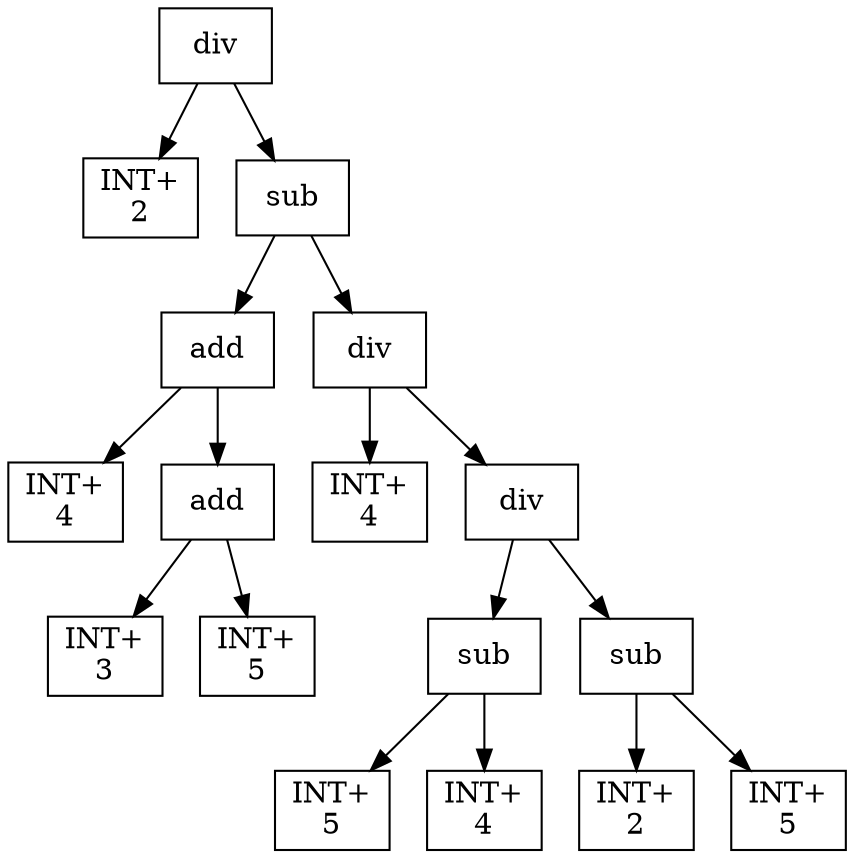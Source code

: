 digraph expr {
  node [shape=box];
  n1 [label="div"];
  n2 [label="INT+\n2"];
  n3 [label="sub"];
  n4 [label="add"];
  n5 [label="INT+\n4"];
  n6 [label="add"];
  n7 [label="INT+\n3"];
  n8 [label="INT+\n5"];
  n6 -> n7;
  n6 -> n8;
  n4 -> n5;
  n4 -> n6;
  n9 [label="div"];
  n10 [label="INT+\n4"];
  n11 [label="div"];
  n12 [label="sub"];
  n13 [label="INT+\n5"];
  n14 [label="INT+\n4"];
  n12 -> n13;
  n12 -> n14;
  n15 [label="sub"];
  n16 [label="INT+\n2"];
  n17 [label="INT+\n5"];
  n15 -> n16;
  n15 -> n17;
  n11 -> n12;
  n11 -> n15;
  n9 -> n10;
  n9 -> n11;
  n3 -> n4;
  n3 -> n9;
  n1 -> n2;
  n1 -> n3;
}
